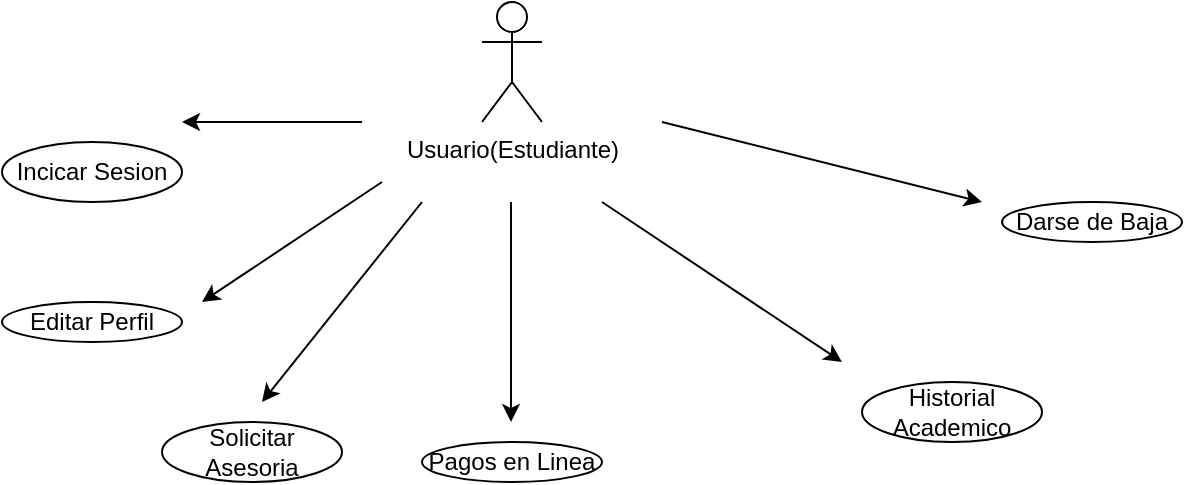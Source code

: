 <mxfile>
    <diagram id="HayQ-_GmYsJOS15KwYfK" name="Page-1">
        <mxGraphModel dx="606" dy="607" grid="1" gridSize="10" guides="1" tooltips="1" connect="1" arrows="1" fold="1" page="1" pageScale="1" pageWidth="850" pageHeight="1100" math="0" shadow="0">
            <root>
                <mxCell id="0"/>
                <mxCell id="1" parent="0"/>
                <mxCell id="2" value="Usuario(Estudiante)" style="shape=umlActor;verticalLabelPosition=bottom;verticalAlign=top;html=1;outlineConnect=0;" vertex="1" parent="1">
                    <mxGeometry x="270" y="20" width="30" height="60" as="geometry"/>
                </mxCell>
                <mxCell id="3" value="" style="endArrow=classic;html=1;" edge="1" parent="1">
                    <mxGeometry width="50" height="50" relative="1" as="geometry">
                        <mxPoint x="330" y="120" as="sourcePoint"/>
                        <mxPoint x="450" y="200" as="targetPoint"/>
                    </mxGeometry>
                </mxCell>
                <mxCell id="9" value="" style="endArrow=classic;html=1;" edge="1" parent="1">
                    <mxGeometry width="50" height="50" relative="1" as="geometry">
                        <mxPoint x="360" y="80" as="sourcePoint"/>
                        <mxPoint x="520" y="120" as="targetPoint"/>
                    </mxGeometry>
                </mxCell>
                <mxCell id="10" value="" style="endArrow=classic;html=1;" edge="1" parent="1">
                    <mxGeometry width="50" height="50" relative="1" as="geometry">
                        <mxPoint x="240" y="120" as="sourcePoint"/>
                        <mxPoint x="160" y="220" as="targetPoint"/>
                    </mxGeometry>
                </mxCell>
                <mxCell id="13" value="Pagos en Linea" style="ellipse;whiteSpace=wrap;html=1;" vertex="1" parent="1">
                    <mxGeometry x="240" y="240" width="90" height="20" as="geometry"/>
                </mxCell>
                <mxCell id="14" value="Historial Academico" style="ellipse;whiteSpace=wrap;html=1;" vertex="1" parent="1">
                    <mxGeometry x="460" y="210" width="90" height="30" as="geometry"/>
                </mxCell>
                <mxCell id="15" value="Darse de Baja" style="ellipse;whiteSpace=wrap;html=1;" vertex="1" parent="1">
                    <mxGeometry x="530" y="120" width="90" height="20" as="geometry"/>
                </mxCell>
                <mxCell id="16" value="Solicitar Asesoria" style="ellipse;whiteSpace=wrap;html=1;" vertex="1" parent="1">
                    <mxGeometry x="110" y="230" width="90" height="30" as="geometry"/>
                </mxCell>
                <mxCell id="17" value="" style="endArrow=classic;html=1;" edge="1" parent="1">
                    <mxGeometry width="50" height="50" relative="1" as="geometry">
                        <mxPoint x="284.5" y="120" as="sourcePoint"/>
                        <mxPoint x="284.5" y="230" as="targetPoint"/>
                    </mxGeometry>
                </mxCell>
                <mxCell id="19" value="Incicar Sesion" style="ellipse;whiteSpace=wrap;html=1;" vertex="1" parent="1">
                    <mxGeometry x="30" y="90" width="90" height="30" as="geometry"/>
                </mxCell>
                <mxCell id="20" value="Editar Perfil" style="ellipse;whiteSpace=wrap;html=1;" vertex="1" parent="1">
                    <mxGeometry x="30" y="170" width="90" height="20" as="geometry"/>
                </mxCell>
                <mxCell id="21" value="" style="endArrow=classic;html=1;" edge="1" parent="1">
                    <mxGeometry width="50" height="50" relative="1" as="geometry">
                        <mxPoint x="210" y="80" as="sourcePoint"/>
                        <mxPoint x="120" y="80" as="targetPoint"/>
                    </mxGeometry>
                </mxCell>
                <mxCell id="22" value="" style="endArrow=classic;html=1;" edge="1" parent="1">
                    <mxGeometry width="50" height="50" relative="1" as="geometry">
                        <mxPoint x="220" y="110" as="sourcePoint"/>
                        <mxPoint x="130" y="170" as="targetPoint"/>
                    </mxGeometry>
                </mxCell>
            </root>
        </mxGraphModel>
    </diagram>
</mxfile>